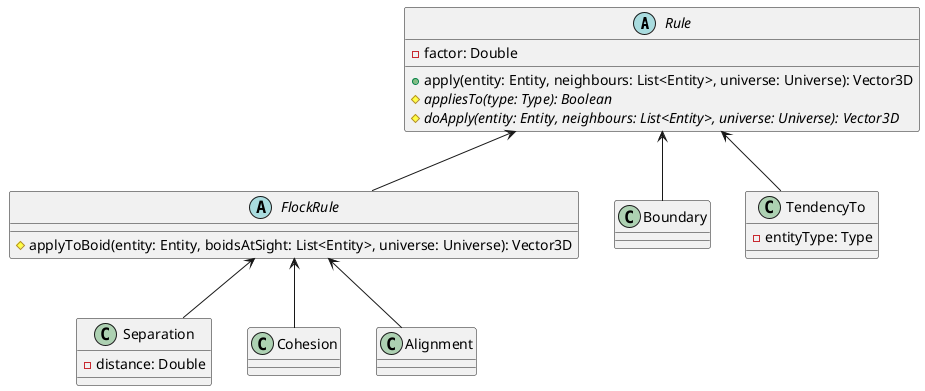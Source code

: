 @startuml

abstract class Rule {
    - factor: Double
    + apply(entity: Entity, neighbours: List<Entity>, universe: Universe): Vector3D
    # {abstract} appliesTo(type: Type): Boolean
    # {abstract} doApply(entity: Entity, neighbours: List<Entity>, universe: Universe): Vector3D
}

abstract class FlockRule {
    # applyToBoid(entity: Entity, boidsAtSight: List<Entity>, universe: Universe): Vector3D
}

class Separation {
    - distance: Double
}

class Cohesion

class Boundary

class Alignment

class TendencyTo {
    - entityType: Type
}

FlockRule -up-> Rule
TendencyTo -up-> Rule
Boundary -up-> Rule
Cohesion -up-> FlockRule
Separation -up-> FlockRule
Alignment -up-> FlockRule

@enduml
